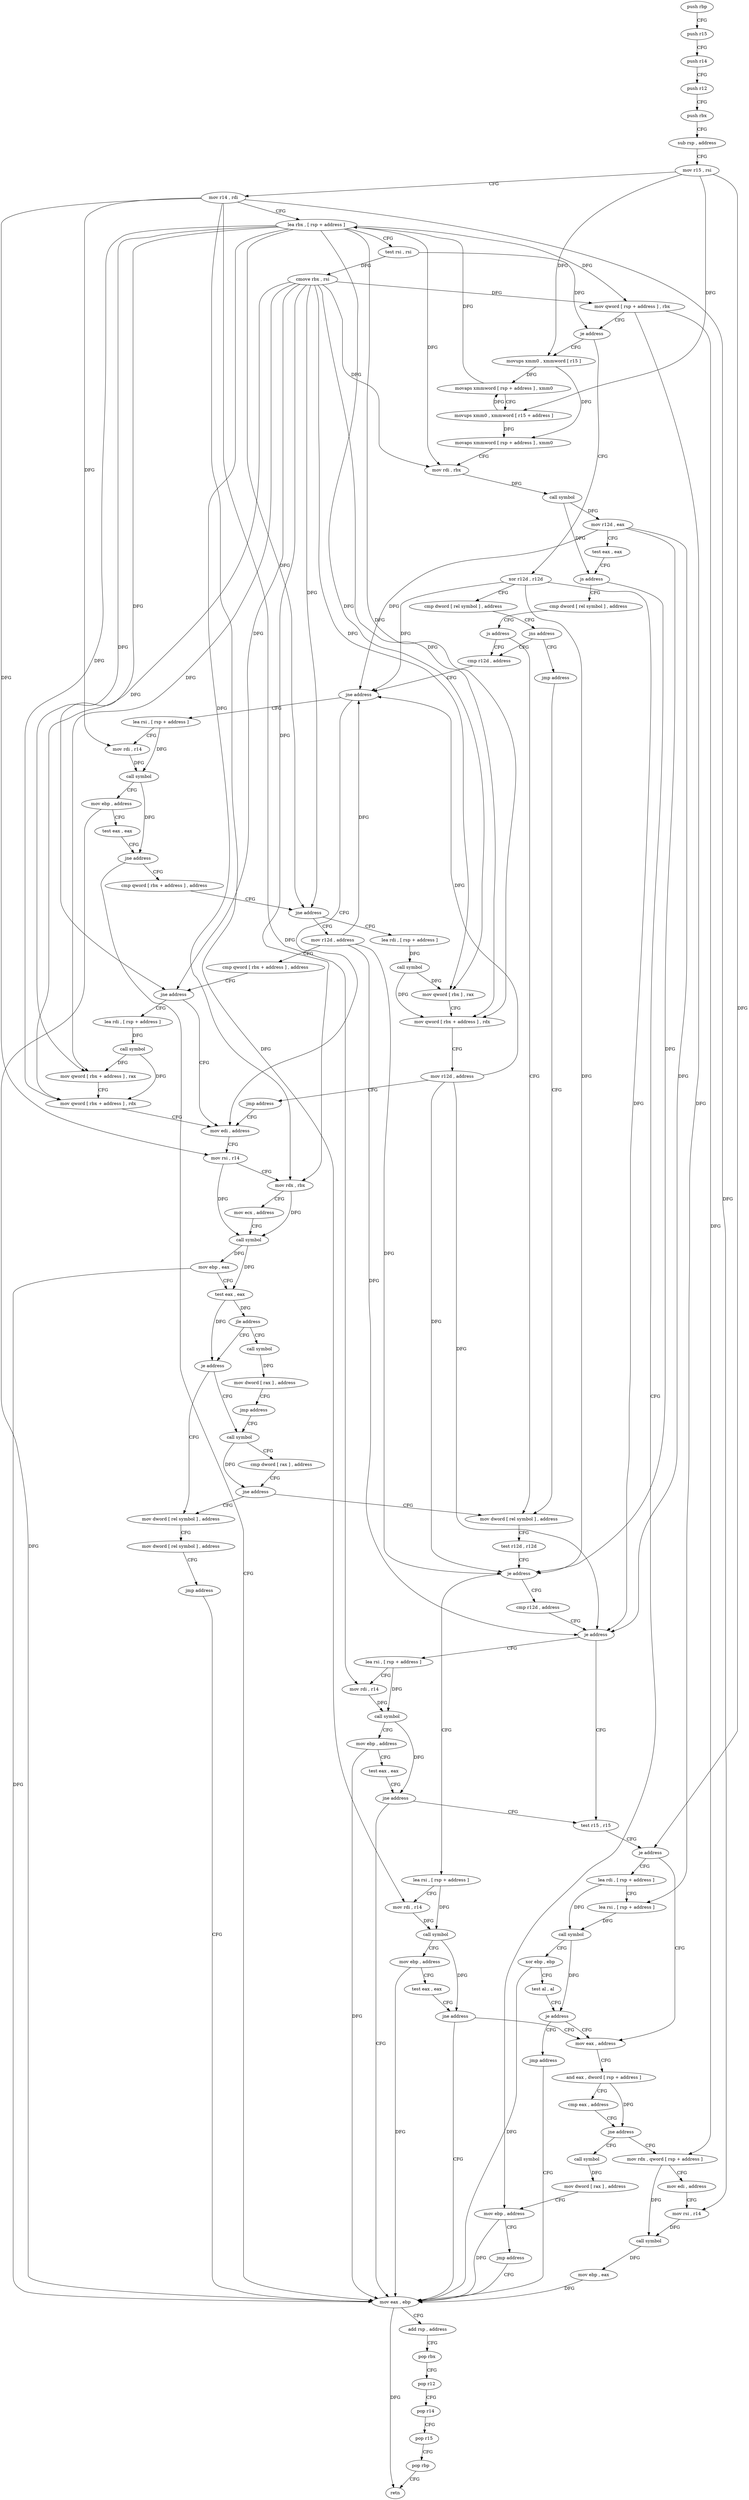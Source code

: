 digraph "func" {
"4258368" [label = "push rbp" ]
"4258369" [label = "push r15" ]
"4258371" [label = "push r14" ]
"4258373" [label = "push r12" ]
"4258375" [label = "push rbx" ]
"4258376" [label = "sub rsp , address" ]
"4258383" [label = "mov r15 , rsi" ]
"4258386" [label = "mov r14 , rdi" ]
"4258389" [label = "lea rbx , [ rsp + address ]" ]
"4258394" [label = "test rsi , rsi" ]
"4258397" [label = "cmove rbx , rsi" ]
"4258401" [label = "mov qword [ rsp + address ] , rbx" ]
"4258406" [label = "je address" ]
"4258526" [label = "xor r12d , r12d" ]
"4258408" [label = "movups xmm0 , xmmword [ r15 ]" ]
"4258529" [label = "cmp dword [ rel symbol ] , address" ]
"4258536" [label = "jns address" ]
"4258459" [label = "cmp r12d , address" ]
"4258538" [label = "jmp address" ]
"4258412" [label = "movaps xmmword [ rsp + address ] , xmm0" ]
"4258417" [label = "movups xmm0 , xmmword [ r15 + address ]" ]
"4258422" [label = "movaps xmmword [ rsp + address ] , xmm0" ]
"4258427" [label = "mov rdi , rbx" ]
"4258430" [label = "call symbol" ]
"4258435" [label = "mov r12d , eax" ]
"4258438" [label = "test eax , eax" ]
"4258440" [label = "js address" ]
"4258768" [label = "mov ebp , address" ]
"4258446" [label = "cmp dword [ rel symbol ] , address" ]
"4258463" [label = "jne address" ]
"4258574" [label = "mov edi , address" ]
"4258465" [label = "lea rsi , [ rsp + address ]" ]
"4258626" [label = "mov dword [ rel symbol ] , address" ]
"4258773" [label = "jmp address" ]
"4258795" [label = "mov eax , ebp" ]
"4258453" [label = "js address" ]
"4258579" [label = "mov rsi , r14" ]
"4258582" [label = "mov rdx , rbx" ]
"4258585" [label = "mov ecx , address" ]
"4258590" [label = "call symbol" ]
"4258595" [label = "mov ebp , eax" ]
"4258597" [label = "test eax , eax" ]
"4258599" [label = "jle address" ]
"4258614" [label = "je address" ]
"4258601" [label = "call symbol" ]
"4258470" [label = "mov rdi , r14" ]
"4258473" [label = "call symbol" ]
"4258478" [label = "mov ebp , address" ]
"4258483" [label = "test eax , eax" ]
"4258485" [label = "jne address" ]
"4258491" [label = "cmp qword [ rbx + address ] , address" ]
"4258636" [label = "test r12d , r12d" ]
"4258639" [label = "je address" ]
"4258719" [label = "lea rsi , [ rsp + address ]" ]
"4258641" [label = "cmp r12d , address" ]
"4258797" [label = "add rsp , address" ]
"4258804" [label = "pop rbx" ]
"4258805" [label = "pop r12" ]
"4258807" [label = "pop r14" ]
"4258809" [label = "pop r15" ]
"4258811" [label = "pop rbp" ]
"4258812" [label = "retn" ]
"4258697" [label = "mov dword [ rel symbol ] , address" ]
"4258616" [label = "call symbol" ]
"4258606" [label = "mov dword [ rax ] , address" ]
"4258612" [label = "jmp address" ]
"4258499" [label = "jne address" ]
"4258540" [label = "mov r12d , address" ]
"4258501" [label = "lea rdi , [ rsp + address ]" ]
"4258724" [label = "mov rdi , r14" ]
"4258727" [label = "call symbol" ]
"4258732" [label = "mov ebp , address" ]
"4258737" [label = "test eax , eax" ]
"4258739" [label = "jne address" ]
"4258741" [label = "mov eax , address" ]
"4258645" [label = "je address" ]
"4258669" [label = "test r15 , r15" ]
"4258647" [label = "lea rsi , [ rsp + address ]" ]
"4258707" [label = "mov dword [ rel symbol ] , address" ]
"4258717" [label = "jmp address" ]
"4258621" [label = "cmp dword [ rax ] , address" ]
"4258624" [label = "jne address" ]
"4258546" [label = "cmp qword [ rbx + address ] , address" ]
"4258554" [label = "jne address" ]
"4258556" [label = "lea rdi , [ rsp + address ]" ]
"4258506" [label = "call symbol" ]
"4258511" [label = "mov qword [ rbx ] , rax" ]
"4258514" [label = "mov qword [ rbx + address ] , rdx" ]
"4258518" [label = "mov r12d , address" ]
"4258524" [label = "jmp address" ]
"4258746" [label = "and eax , dword [ rsp + address ]" ]
"4258750" [label = "cmp eax , address" ]
"4258755" [label = "jne address" ]
"4258775" [label = "mov rdx , qword [ rsp + address ]" ]
"4258757" [label = "call symbol" ]
"4258672" [label = "je address" ]
"4258674" [label = "lea rdi , [ rsp + address ]" ]
"4258652" [label = "mov rdi , r14" ]
"4258655" [label = "call symbol" ]
"4258660" [label = "mov ebp , address" ]
"4258665" [label = "test eax , eax" ]
"4258667" [label = "jne address" ]
"4258561" [label = "call symbol" ]
"4258566" [label = "mov qword [ rbx + address ] , rax" ]
"4258570" [label = "mov qword [ rbx + address ] , rdx" ]
"4258780" [label = "mov edi , address" ]
"4258785" [label = "mov rsi , r14" ]
"4258788" [label = "call symbol" ]
"4258793" [label = "mov ebp , eax" ]
"4258762" [label = "mov dword [ rax ] , address" ]
"4258679" [label = "lea rsi , [ rsp + address ]" ]
"4258684" [label = "call symbol" ]
"4258689" [label = "xor ebp , ebp" ]
"4258691" [label = "test al , al" ]
"4258693" [label = "je address" ]
"4258695" [label = "jmp address" ]
"4258368" -> "4258369" [ label = "CFG" ]
"4258369" -> "4258371" [ label = "CFG" ]
"4258371" -> "4258373" [ label = "CFG" ]
"4258373" -> "4258375" [ label = "CFG" ]
"4258375" -> "4258376" [ label = "CFG" ]
"4258376" -> "4258383" [ label = "CFG" ]
"4258383" -> "4258386" [ label = "CFG" ]
"4258383" -> "4258408" [ label = "DFG" ]
"4258383" -> "4258417" [ label = "DFG" ]
"4258383" -> "4258672" [ label = "DFG" ]
"4258386" -> "4258389" [ label = "CFG" ]
"4258386" -> "4258579" [ label = "DFG" ]
"4258386" -> "4258470" [ label = "DFG" ]
"4258386" -> "4258724" [ label = "DFG" ]
"4258386" -> "4258652" [ label = "DFG" ]
"4258386" -> "4258785" [ label = "DFG" ]
"4258389" -> "4258394" [ label = "CFG" ]
"4258389" -> "4258401" [ label = "DFG" ]
"4258389" -> "4258427" [ label = "DFG" ]
"4258389" -> "4258582" [ label = "DFG" ]
"4258389" -> "4258499" [ label = "DFG" ]
"4258389" -> "4258554" [ label = "DFG" ]
"4258389" -> "4258511" [ label = "DFG" ]
"4258389" -> "4258514" [ label = "DFG" ]
"4258389" -> "4258566" [ label = "DFG" ]
"4258389" -> "4258570" [ label = "DFG" ]
"4258394" -> "4258397" [ label = "DFG" ]
"4258394" -> "4258406" [ label = "DFG" ]
"4258397" -> "4258401" [ label = "DFG" ]
"4258397" -> "4258427" [ label = "DFG" ]
"4258397" -> "4258582" [ label = "DFG" ]
"4258397" -> "4258499" [ label = "DFG" ]
"4258397" -> "4258554" [ label = "DFG" ]
"4258397" -> "4258511" [ label = "DFG" ]
"4258397" -> "4258514" [ label = "DFG" ]
"4258397" -> "4258566" [ label = "DFG" ]
"4258397" -> "4258570" [ label = "DFG" ]
"4258401" -> "4258406" [ label = "CFG" ]
"4258401" -> "4258775" [ label = "DFG" ]
"4258401" -> "4258679" [ label = "DFG" ]
"4258406" -> "4258526" [ label = "CFG" ]
"4258406" -> "4258408" [ label = "CFG" ]
"4258526" -> "4258529" [ label = "CFG" ]
"4258526" -> "4258463" [ label = "DFG" ]
"4258526" -> "4258639" [ label = "DFG" ]
"4258526" -> "4258645" [ label = "DFG" ]
"4258408" -> "4258412" [ label = "DFG" ]
"4258408" -> "4258422" [ label = "DFG" ]
"4258529" -> "4258536" [ label = "CFG" ]
"4258536" -> "4258459" [ label = "CFG" ]
"4258536" -> "4258538" [ label = "CFG" ]
"4258459" -> "4258463" [ label = "CFG" ]
"4258538" -> "4258626" [ label = "CFG" ]
"4258412" -> "4258417" [ label = "CFG" ]
"4258412" -> "4258389" [ label = "DFG" ]
"4258417" -> "4258422" [ label = "DFG" ]
"4258417" -> "4258412" [ label = "DFG" ]
"4258422" -> "4258427" [ label = "CFG" ]
"4258427" -> "4258430" [ label = "DFG" ]
"4258430" -> "4258435" [ label = "DFG" ]
"4258430" -> "4258440" [ label = "DFG" ]
"4258435" -> "4258438" [ label = "CFG" ]
"4258435" -> "4258463" [ label = "DFG" ]
"4258435" -> "4258639" [ label = "DFG" ]
"4258435" -> "4258645" [ label = "DFG" ]
"4258438" -> "4258440" [ label = "CFG" ]
"4258440" -> "4258768" [ label = "CFG" ]
"4258440" -> "4258446" [ label = "CFG" ]
"4258768" -> "4258773" [ label = "CFG" ]
"4258768" -> "4258795" [ label = "DFG" ]
"4258446" -> "4258453" [ label = "CFG" ]
"4258463" -> "4258574" [ label = "CFG" ]
"4258463" -> "4258465" [ label = "CFG" ]
"4258574" -> "4258579" [ label = "CFG" ]
"4258465" -> "4258470" [ label = "CFG" ]
"4258465" -> "4258473" [ label = "DFG" ]
"4258626" -> "4258636" [ label = "CFG" ]
"4258773" -> "4258795" [ label = "CFG" ]
"4258795" -> "4258797" [ label = "CFG" ]
"4258795" -> "4258812" [ label = "DFG" ]
"4258453" -> "4258626" [ label = "CFG" ]
"4258453" -> "4258459" [ label = "CFG" ]
"4258579" -> "4258582" [ label = "CFG" ]
"4258579" -> "4258590" [ label = "DFG" ]
"4258582" -> "4258585" [ label = "CFG" ]
"4258582" -> "4258590" [ label = "DFG" ]
"4258585" -> "4258590" [ label = "CFG" ]
"4258590" -> "4258595" [ label = "DFG" ]
"4258590" -> "4258597" [ label = "DFG" ]
"4258595" -> "4258597" [ label = "CFG" ]
"4258595" -> "4258795" [ label = "DFG" ]
"4258597" -> "4258599" [ label = "DFG" ]
"4258597" -> "4258614" [ label = "DFG" ]
"4258599" -> "4258614" [ label = "CFG" ]
"4258599" -> "4258601" [ label = "CFG" ]
"4258614" -> "4258697" [ label = "CFG" ]
"4258614" -> "4258616" [ label = "CFG" ]
"4258601" -> "4258606" [ label = "DFG" ]
"4258470" -> "4258473" [ label = "DFG" ]
"4258473" -> "4258478" [ label = "CFG" ]
"4258473" -> "4258485" [ label = "DFG" ]
"4258478" -> "4258483" [ label = "CFG" ]
"4258478" -> "4258795" [ label = "DFG" ]
"4258483" -> "4258485" [ label = "CFG" ]
"4258485" -> "4258795" [ label = "CFG" ]
"4258485" -> "4258491" [ label = "CFG" ]
"4258491" -> "4258499" [ label = "CFG" ]
"4258636" -> "4258639" [ label = "CFG" ]
"4258639" -> "4258719" [ label = "CFG" ]
"4258639" -> "4258641" [ label = "CFG" ]
"4258719" -> "4258724" [ label = "CFG" ]
"4258719" -> "4258727" [ label = "DFG" ]
"4258641" -> "4258645" [ label = "CFG" ]
"4258797" -> "4258804" [ label = "CFG" ]
"4258804" -> "4258805" [ label = "CFG" ]
"4258805" -> "4258807" [ label = "CFG" ]
"4258807" -> "4258809" [ label = "CFG" ]
"4258809" -> "4258811" [ label = "CFG" ]
"4258811" -> "4258812" [ label = "CFG" ]
"4258697" -> "4258707" [ label = "CFG" ]
"4258616" -> "4258621" [ label = "CFG" ]
"4258616" -> "4258624" [ label = "DFG" ]
"4258606" -> "4258612" [ label = "CFG" ]
"4258612" -> "4258616" [ label = "CFG" ]
"4258499" -> "4258540" [ label = "CFG" ]
"4258499" -> "4258501" [ label = "CFG" ]
"4258540" -> "4258546" [ label = "CFG" ]
"4258540" -> "4258463" [ label = "DFG" ]
"4258540" -> "4258639" [ label = "DFG" ]
"4258540" -> "4258645" [ label = "DFG" ]
"4258501" -> "4258506" [ label = "DFG" ]
"4258724" -> "4258727" [ label = "DFG" ]
"4258727" -> "4258732" [ label = "CFG" ]
"4258727" -> "4258739" [ label = "DFG" ]
"4258732" -> "4258737" [ label = "CFG" ]
"4258732" -> "4258795" [ label = "DFG" ]
"4258737" -> "4258739" [ label = "CFG" ]
"4258739" -> "4258795" [ label = "CFG" ]
"4258739" -> "4258741" [ label = "CFG" ]
"4258741" -> "4258746" [ label = "CFG" ]
"4258645" -> "4258669" [ label = "CFG" ]
"4258645" -> "4258647" [ label = "CFG" ]
"4258669" -> "4258672" [ label = "CFG" ]
"4258647" -> "4258652" [ label = "CFG" ]
"4258647" -> "4258655" [ label = "DFG" ]
"4258707" -> "4258717" [ label = "CFG" ]
"4258717" -> "4258795" [ label = "CFG" ]
"4258621" -> "4258624" [ label = "CFG" ]
"4258624" -> "4258697" [ label = "CFG" ]
"4258624" -> "4258626" [ label = "CFG" ]
"4258546" -> "4258554" [ label = "CFG" ]
"4258554" -> "4258574" [ label = "CFG" ]
"4258554" -> "4258556" [ label = "CFG" ]
"4258556" -> "4258561" [ label = "DFG" ]
"4258506" -> "4258511" [ label = "DFG" ]
"4258506" -> "4258514" [ label = "DFG" ]
"4258511" -> "4258514" [ label = "CFG" ]
"4258514" -> "4258518" [ label = "CFG" ]
"4258518" -> "4258524" [ label = "CFG" ]
"4258518" -> "4258463" [ label = "DFG" ]
"4258518" -> "4258639" [ label = "DFG" ]
"4258518" -> "4258645" [ label = "DFG" ]
"4258524" -> "4258574" [ label = "CFG" ]
"4258746" -> "4258750" [ label = "CFG" ]
"4258746" -> "4258755" [ label = "DFG" ]
"4258750" -> "4258755" [ label = "CFG" ]
"4258755" -> "4258775" [ label = "CFG" ]
"4258755" -> "4258757" [ label = "CFG" ]
"4258775" -> "4258780" [ label = "CFG" ]
"4258775" -> "4258788" [ label = "DFG" ]
"4258757" -> "4258762" [ label = "DFG" ]
"4258672" -> "4258741" [ label = "CFG" ]
"4258672" -> "4258674" [ label = "CFG" ]
"4258674" -> "4258679" [ label = "CFG" ]
"4258674" -> "4258684" [ label = "DFG" ]
"4258652" -> "4258655" [ label = "DFG" ]
"4258655" -> "4258660" [ label = "CFG" ]
"4258655" -> "4258667" [ label = "DFG" ]
"4258660" -> "4258665" [ label = "CFG" ]
"4258660" -> "4258795" [ label = "DFG" ]
"4258665" -> "4258667" [ label = "CFG" ]
"4258667" -> "4258795" [ label = "CFG" ]
"4258667" -> "4258669" [ label = "CFG" ]
"4258561" -> "4258566" [ label = "DFG" ]
"4258561" -> "4258570" [ label = "DFG" ]
"4258566" -> "4258570" [ label = "CFG" ]
"4258570" -> "4258574" [ label = "CFG" ]
"4258780" -> "4258785" [ label = "CFG" ]
"4258785" -> "4258788" [ label = "DFG" ]
"4258788" -> "4258793" [ label = "DFG" ]
"4258793" -> "4258795" [ label = "DFG" ]
"4258762" -> "4258768" [ label = "CFG" ]
"4258679" -> "4258684" [ label = "DFG" ]
"4258684" -> "4258689" [ label = "CFG" ]
"4258684" -> "4258693" [ label = "DFG" ]
"4258689" -> "4258691" [ label = "CFG" ]
"4258689" -> "4258795" [ label = "DFG" ]
"4258691" -> "4258693" [ label = "CFG" ]
"4258693" -> "4258741" [ label = "CFG" ]
"4258693" -> "4258695" [ label = "CFG" ]
"4258695" -> "4258795" [ label = "CFG" ]
}
